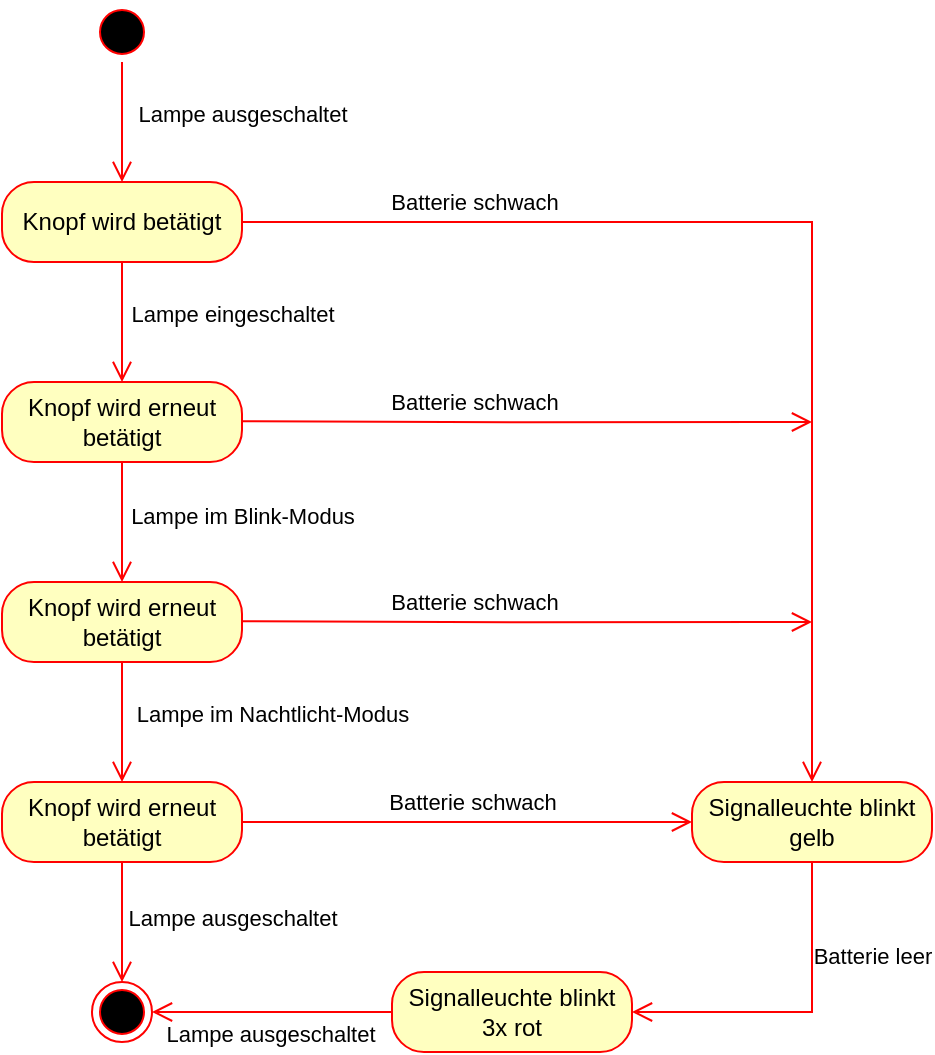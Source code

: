 <mxfile version="28.0.7">
  <diagram name="Seite-1" id="L4bUxuAsf7dDMZDWto3_">
    <mxGraphModel dx="1124" dy="599" grid="1" gridSize="10" guides="1" tooltips="1" connect="1" arrows="1" fold="1" page="1" pageScale="1" pageWidth="827" pageHeight="1169" math="0" shadow="0">
      <root>
        <mxCell id="0" />
        <mxCell id="1" parent="0" />
        <mxCell id="WBn_VWO-27Ut0OFVjwEX-38" value="" style="ellipse;html=1;shape=startState;fillColor=#000000;strokeColor=#ff0000;" vertex="1" parent="1">
          <mxGeometry x="205" y="40" width="30" height="30" as="geometry" />
        </mxCell>
        <mxCell id="WBn_VWO-27Ut0OFVjwEX-39" value="" style="edgeStyle=orthogonalEdgeStyle;html=1;verticalAlign=bottom;endArrow=open;endSize=8;strokeColor=#ff0000;rounded=0;" edge="1" source="WBn_VWO-27Ut0OFVjwEX-38" parent="1">
          <mxGeometry relative="1" as="geometry">
            <mxPoint x="220" y="130" as="targetPoint" />
          </mxGeometry>
        </mxCell>
        <mxCell id="WBn_VWO-27Ut0OFVjwEX-43" value="Lampe ausgeschaltet" style="edgeLabel;html=1;align=center;verticalAlign=middle;resizable=0;points=[];" vertex="1" connectable="0" parent="WBn_VWO-27Ut0OFVjwEX-39">
          <mxGeometry x="-0.156" y="1" relative="1" as="geometry">
            <mxPoint x="59" as="offset" />
          </mxGeometry>
        </mxCell>
        <mxCell id="WBn_VWO-27Ut0OFVjwEX-40" value="Knopf wird betätigt" style="rounded=1;whiteSpace=wrap;html=1;arcSize=40;fontColor=#000000;fillColor=#ffffc0;strokeColor=#ff0000;" vertex="1" parent="1">
          <mxGeometry x="160" y="130" width="120" height="40" as="geometry" />
        </mxCell>
        <mxCell id="WBn_VWO-27Ut0OFVjwEX-41" value="" style="edgeStyle=orthogonalEdgeStyle;html=1;verticalAlign=bottom;endArrow=open;endSize=8;strokeColor=#ff0000;rounded=0;" edge="1" source="WBn_VWO-27Ut0OFVjwEX-40" parent="1">
          <mxGeometry relative="1" as="geometry">
            <mxPoint x="220" y="230" as="targetPoint" />
          </mxGeometry>
        </mxCell>
        <mxCell id="WBn_VWO-27Ut0OFVjwEX-44" value="Lampe eingeschaltet" style="edgeLabel;html=1;align=center;verticalAlign=middle;resizable=0;points=[];" vertex="1" connectable="0" parent="WBn_VWO-27Ut0OFVjwEX-41">
          <mxGeometry x="-0.156" y="1" relative="1" as="geometry">
            <mxPoint x="54" as="offset" />
          </mxGeometry>
        </mxCell>
        <mxCell id="WBn_VWO-27Ut0OFVjwEX-42" value="" style="ellipse;html=1;shape=endState;fillColor=#000000;strokeColor=#ff0000;" vertex="1" parent="1">
          <mxGeometry x="205" y="530" width="30" height="30" as="geometry" />
        </mxCell>
        <mxCell id="WBn_VWO-27Ut0OFVjwEX-45" value="Knopf wird erneut betätigt" style="rounded=1;whiteSpace=wrap;html=1;arcSize=40;fontColor=#000000;fillColor=#ffffc0;strokeColor=#ff0000;" vertex="1" parent="1">
          <mxGeometry x="160" y="230" width="120" height="40" as="geometry" />
        </mxCell>
        <mxCell id="WBn_VWO-27Ut0OFVjwEX-46" value="" style="edgeStyle=orthogonalEdgeStyle;html=1;verticalAlign=bottom;endArrow=open;endSize=8;strokeColor=#ff0000;rounded=0;" edge="1" source="WBn_VWO-27Ut0OFVjwEX-45" parent="1">
          <mxGeometry relative="1" as="geometry">
            <mxPoint x="220" y="330" as="targetPoint" />
          </mxGeometry>
        </mxCell>
        <mxCell id="WBn_VWO-27Ut0OFVjwEX-47" value="Lampe im Blink-Modus" style="edgeLabel;html=1;align=center;verticalAlign=middle;resizable=0;points=[];" vertex="1" connectable="0" parent="WBn_VWO-27Ut0OFVjwEX-46">
          <mxGeometry x="-0.101" y="-1" relative="1" as="geometry">
            <mxPoint x="61" as="offset" />
          </mxGeometry>
        </mxCell>
        <mxCell id="WBn_VWO-27Ut0OFVjwEX-48" value="Knopf wird erneut betätigt" style="rounded=1;whiteSpace=wrap;html=1;arcSize=40;fontColor=#000000;fillColor=#ffffc0;strokeColor=#ff0000;" vertex="1" parent="1">
          <mxGeometry x="160" y="330" width="120" height="40" as="geometry" />
        </mxCell>
        <mxCell id="WBn_VWO-27Ut0OFVjwEX-49" value="" style="edgeStyle=orthogonalEdgeStyle;html=1;verticalAlign=bottom;endArrow=open;endSize=8;strokeColor=#ff0000;rounded=0;" edge="1" source="WBn_VWO-27Ut0OFVjwEX-48" parent="1">
          <mxGeometry relative="1" as="geometry">
            <mxPoint x="220" y="430" as="targetPoint" />
          </mxGeometry>
        </mxCell>
        <mxCell id="WBn_VWO-27Ut0OFVjwEX-50" value="Lampe im Nachtlicht-Modus" style="edgeLabel;html=1;align=center;verticalAlign=middle;resizable=0;points=[];" vertex="1" connectable="0" parent="WBn_VWO-27Ut0OFVjwEX-49">
          <mxGeometry x="-0.156" relative="1" as="geometry">
            <mxPoint x="75" as="offset" />
          </mxGeometry>
        </mxCell>
        <mxCell id="WBn_VWO-27Ut0OFVjwEX-51" value="Knopf wird erneut betätigt" style="rounded=1;whiteSpace=wrap;html=1;arcSize=40;fontColor=#000000;fillColor=#ffffc0;strokeColor=#ff0000;" vertex="1" parent="1">
          <mxGeometry x="160" y="430" width="120" height="40" as="geometry" />
        </mxCell>
        <mxCell id="WBn_VWO-27Ut0OFVjwEX-52" value="" style="edgeStyle=orthogonalEdgeStyle;html=1;verticalAlign=bottom;endArrow=open;endSize=8;strokeColor=#ff0000;rounded=0;" edge="1" source="WBn_VWO-27Ut0OFVjwEX-51" parent="1">
          <mxGeometry relative="1" as="geometry">
            <mxPoint x="220" y="530" as="targetPoint" />
          </mxGeometry>
        </mxCell>
        <mxCell id="WBn_VWO-27Ut0OFVjwEX-53" value="Lampe ausgeschaltet" style="edgeLabel;html=1;align=center;verticalAlign=middle;resizable=0;points=[];" vertex="1" connectable="0" parent="WBn_VWO-27Ut0OFVjwEX-52">
          <mxGeometry x="-0.073" y="1" relative="1" as="geometry">
            <mxPoint x="54" as="offset" />
          </mxGeometry>
        </mxCell>
        <mxCell id="WBn_VWO-27Ut0OFVjwEX-54" value="" style="edgeStyle=orthogonalEdgeStyle;html=1;verticalAlign=bottom;endArrow=open;endSize=8;strokeColor=#ff0000;rounded=0;exitX=1;exitY=0.5;exitDx=0;exitDy=0;entryX=0.5;entryY=0;entryDx=0;entryDy=0;" edge="1" parent="1" source="WBn_VWO-27Ut0OFVjwEX-40" target="WBn_VWO-27Ut0OFVjwEX-56">
          <mxGeometry relative="1" as="geometry">
            <mxPoint x="465" y="150.26" as="targetPoint" />
            <mxPoint x="305" y="150" as="sourcePoint" />
          </mxGeometry>
        </mxCell>
        <mxCell id="WBn_VWO-27Ut0OFVjwEX-58" value="Batterie schwach" style="edgeLabel;html=1;align=center;verticalAlign=middle;resizable=0;points=[];" vertex="1" connectable="0" parent="WBn_VWO-27Ut0OFVjwEX-54">
          <mxGeometry x="-0.198" y="1" relative="1" as="geometry">
            <mxPoint x="-111" y="-9" as="offset" />
          </mxGeometry>
        </mxCell>
        <mxCell id="WBn_VWO-27Ut0OFVjwEX-56" value="Signalleuchte blinkt gelb" style="rounded=1;whiteSpace=wrap;html=1;arcSize=40;fontColor=#000000;fillColor=#ffffc0;strokeColor=#ff0000;" vertex="1" parent="1">
          <mxGeometry x="505" y="430" width="120" height="40" as="geometry" />
        </mxCell>
        <mxCell id="WBn_VWO-27Ut0OFVjwEX-57" value="" style="edgeStyle=orthogonalEdgeStyle;html=1;verticalAlign=bottom;endArrow=open;endSize=8;strokeColor=#ff0000;rounded=0;entryX=1;entryY=0.5;entryDx=0;entryDy=0;exitX=0.5;exitY=1;exitDx=0;exitDy=0;" edge="1" source="WBn_VWO-27Ut0OFVjwEX-56" parent="1" target="WBn_VWO-27Ut0OFVjwEX-61">
          <mxGeometry relative="1" as="geometry">
            <mxPoint x="525" y="230" as="targetPoint" />
          </mxGeometry>
        </mxCell>
        <mxCell id="WBn_VWO-27Ut0OFVjwEX-66" value="Batterie leer" style="edgeLabel;html=1;align=center;verticalAlign=middle;resizable=0;points=[];" vertex="1" connectable="0" parent="WBn_VWO-27Ut0OFVjwEX-57">
          <mxGeometry x="-0.43" y="1" relative="1" as="geometry">
            <mxPoint x="29" as="offset" />
          </mxGeometry>
        </mxCell>
        <mxCell id="WBn_VWO-27Ut0OFVjwEX-59" value="" style="edgeStyle=orthogonalEdgeStyle;html=1;verticalAlign=bottom;endArrow=open;endSize=8;strokeColor=#ff0000;rounded=0;exitX=1;exitY=0.5;exitDx=0;exitDy=0;" edge="1" parent="1">
          <mxGeometry relative="1" as="geometry">
            <mxPoint x="565" y="250" as="targetPoint" />
            <mxPoint x="280" y="249.6" as="sourcePoint" />
          </mxGeometry>
        </mxCell>
        <mxCell id="WBn_VWO-27Ut0OFVjwEX-60" value="Batterie schwach" style="edgeLabel;html=1;align=center;verticalAlign=middle;resizable=0;points=[];" vertex="1" connectable="0" parent="WBn_VWO-27Ut0OFVjwEX-59">
          <mxGeometry x="-0.198" y="1" relative="1" as="geometry">
            <mxPoint x="1" y="-9" as="offset" />
          </mxGeometry>
        </mxCell>
        <mxCell id="WBn_VWO-27Ut0OFVjwEX-61" value="Signalleuchte blinkt 3x rot" style="rounded=1;whiteSpace=wrap;html=1;arcSize=40;fontColor=#000000;fillColor=#ffffc0;strokeColor=#ff0000;" vertex="1" parent="1">
          <mxGeometry x="355" y="525" width="120" height="40" as="geometry" />
        </mxCell>
        <mxCell id="WBn_VWO-27Ut0OFVjwEX-62" value="" style="edgeStyle=orthogonalEdgeStyle;html=1;verticalAlign=bottom;endArrow=open;endSize=8;strokeColor=#ff0000;rounded=0;entryX=1;entryY=0.5;entryDx=0;entryDy=0;exitX=0;exitY=0.5;exitDx=0;exitDy=0;" edge="1" parent="1" source="WBn_VWO-27Ut0OFVjwEX-61" target="WBn_VWO-27Ut0OFVjwEX-42">
          <mxGeometry relative="1" as="geometry">
            <mxPoint x="525" y="530" as="targetPoint" />
            <mxPoint x="445" y="565" as="sourcePoint" />
          </mxGeometry>
        </mxCell>
        <mxCell id="WBn_VWO-27Ut0OFVjwEX-65" value="Lampe ausgeschaltet" style="edgeLabel;html=1;align=center;verticalAlign=middle;resizable=0;points=[];" vertex="1" connectable="0" parent="WBn_VWO-27Ut0OFVjwEX-62">
          <mxGeometry x="0.029" relative="1" as="geometry">
            <mxPoint y="11" as="offset" />
          </mxGeometry>
        </mxCell>
        <mxCell id="WBn_VWO-27Ut0OFVjwEX-63" value="" style="edgeStyle=orthogonalEdgeStyle;html=1;verticalAlign=bottom;endArrow=open;endSize=8;strokeColor=#ff0000;rounded=0;exitX=1;exitY=0.5;exitDx=0;exitDy=0;" edge="1" parent="1">
          <mxGeometry relative="1" as="geometry">
            <mxPoint x="565" y="350" as="targetPoint" />
            <mxPoint x="280" y="349.6" as="sourcePoint" />
          </mxGeometry>
        </mxCell>
        <mxCell id="WBn_VWO-27Ut0OFVjwEX-64" value="Batterie schwach" style="edgeLabel;html=1;align=center;verticalAlign=middle;resizable=0;points=[];" vertex="1" connectable="0" parent="WBn_VWO-27Ut0OFVjwEX-63">
          <mxGeometry x="-0.198" y="1" relative="1" as="geometry">
            <mxPoint x="1" y="-9" as="offset" />
          </mxGeometry>
        </mxCell>
        <mxCell id="WBn_VWO-27Ut0OFVjwEX-67" value="" style="edgeStyle=orthogonalEdgeStyle;html=1;verticalAlign=bottom;endArrow=open;endSize=8;strokeColor=#ff0000;rounded=0;exitX=1;exitY=0.5;exitDx=0;exitDy=0;entryX=0;entryY=0.5;entryDx=0;entryDy=0;" edge="1" parent="1" source="WBn_VWO-27Ut0OFVjwEX-51" target="WBn_VWO-27Ut0OFVjwEX-56">
          <mxGeometry relative="1" as="geometry">
            <mxPoint x="490" y="449.86" as="targetPoint" />
            <mxPoint x="305" y="449.6" as="sourcePoint" />
          </mxGeometry>
        </mxCell>
        <mxCell id="WBn_VWO-27Ut0OFVjwEX-68" value="Batterie schwach" style="edgeLabel;html=1;align=center;verticalAlign=middle;resizable=0;points=[];" vertex="1" connectable="0" parent="WBn_VWO-27Ut0OFVjwEX-67">
          <mxGeometry x="-0.198" y="1" relative="1" as="geometry">
            <mxPoint x="25" y="-9" as="offset" />
          </mxGeometry>
        </mxCell>
      </root>
    </mxGraphModel>
  </diagram>
</mxfile>
